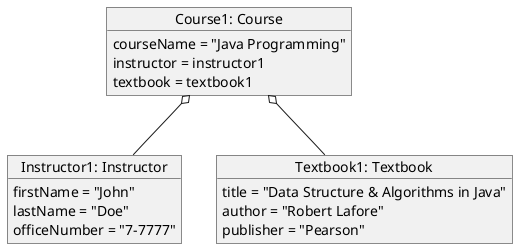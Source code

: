 @startuml

object "Instructor1: Instructor" as Instructor1 {
    firstName = "John"
    lastName = "Doe"
    officeNumber = "7-7777"
}

object "Textbook1: Textbook" as Textbook1 {
    title = "Data Structure & Algorithms in Java"
    author = "Robert Lafore"
    publisher = "Pearson"
}

object "Course1: Course" as course1 {
    courseName = "Java Programming"
    instructor = instructor1
    textbook = textbook1
}

course1 o-- Instructor1
course1 o-- Textbook1
@enduml
